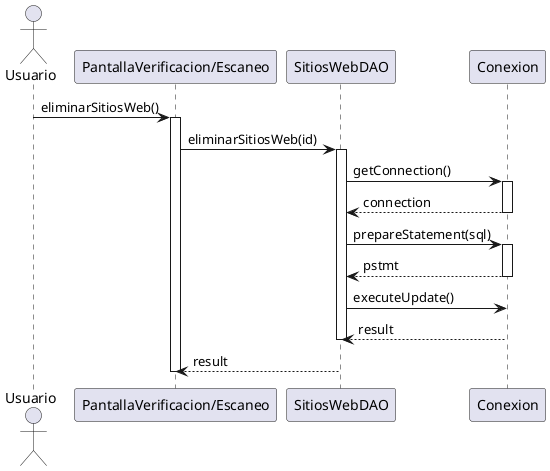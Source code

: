 @startuml

actor Usuario
participant "PantallaVerificacion/Escaneo" as GUI
participant "SitiosWebDAO" as DAO
participant "Conexion" as DB

Usuario -> GUI : eliminarSitiosWeb()
activate GUI

GUI -> DAO : eliminarSitiosWeb(id)
activate DAO

DAO -> DB : getConnection()
activate DB
DB --> DAO : connection
deactivate DB

DAO -> DB : prepareStatement(sql)
activate DB
DB --> DAO : pstmt
deactivate DB

DAO -> DB : executeUpdate()
DB --> DAO : result
deactivate DAO

DAO --> GUI : result
deactivate GUI

@enduml
